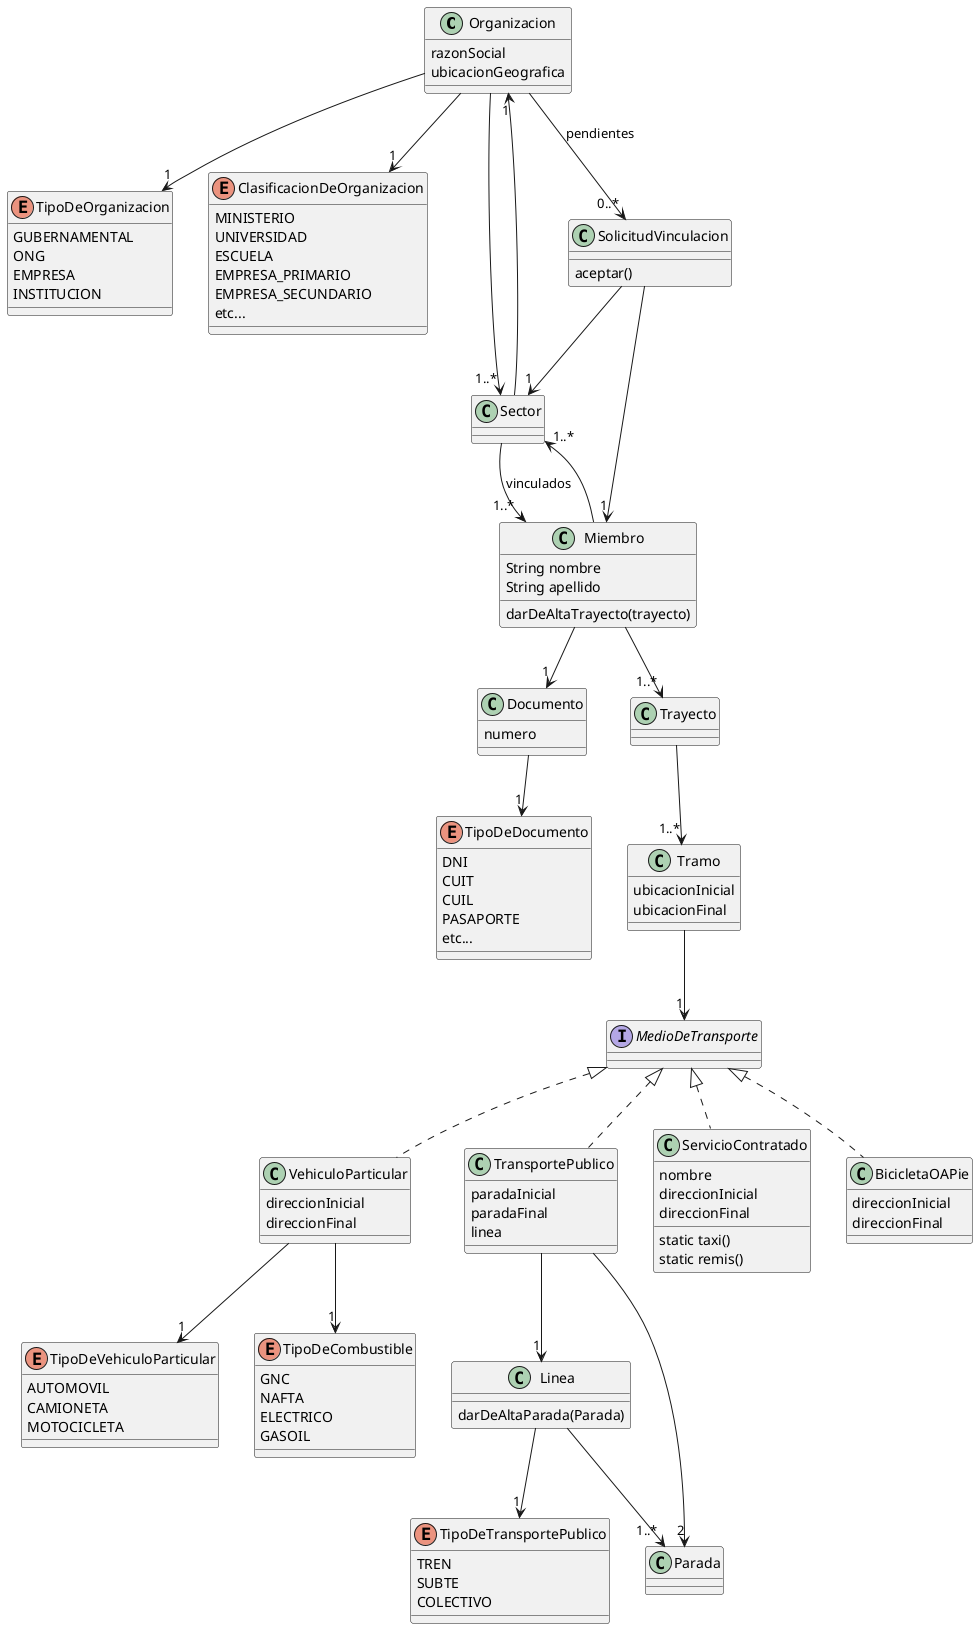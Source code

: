 @startuml diagrama-2
    
    class Organizacion {
        razonSocial
        ubicacionGeografica
    }

    enum TipoDeOrganizacion {
        GUBERNAMENTAL
        ONG
        EMPRESA
        INSTITUCION
    }

    enum ClasificacionDeOrganizacion {
        MINISTERIO
        UNIVERSIDAD
        ESCUELA
        EMPRESA_PRIMARIO
        EMPRESA_SECUNDARIO
        etc...
    }

    class Sector {
    }

    class Miembro {
        String nombre
        String apellido

        darDeAltaTrayecto(trayecto)
    }

    class SolicitudVinculacion{
        aceptar()
    }

    class Documento {
        numero
    }

    enum TipoDeDocumento {
        DNI
        CUIT
        CUIL
        PASAPORTE
        etc...
    }

    Documento --> "1" TipoDeDocumento

    class Trayecto {    
    }

    class Tramo {
        ubicacionInicial
        ubicacionFinal
    }

    interface MedioDeTransporte {
    }

    class VehiculoParticular {
        direccionInicial
        direccionFinal
    }

    enum TipoDeVehiculoParticular {
        AUTOMOVIL
        CAMIONETA
        MOTOCICLETA
    }

    enum TipoDeCombustible {
        GNC
        NAFTA
        ELECTRICO
        GASOIL
    }

    class TransportePublico {
        paradaInicial
        paradaFinal
        linea
    }

    enum TipoDeTransportePublico {
        TREN
        SUBTE
        COLECTIVO
    }

    class Linea {
        darDeAltaParada(Parada)
    }

    class Parada {
    }

    class ServicioContratado {
        nombre
        direccionInicial
        direccionFinal

        static taxi()
        static remis()
    }

    class BicicletaOAPie {
        direccionInicial
        direccionFinal
    }

    Organizacion --> "1" TipoDeOrganizacion
    Organizacion --> "1" ClasificacionDeOrganizacion
    Organizacion --> "1..*" Sector
    Organizacion --> "0..*" SolicitudVinculacion : pendientes

    Sector --> "1" Organizacion
    Sector --> "1..*" Miembro : vinculados

    Miembro --> "1..*" Sector
    Miembro --> "1" Documento
    Miembro --> "1..*" Trayecto

    SolicitudVinculacion --> "1" Sector
    SolicitudVinculacion --> "1" Miembro
    
    Trayecto --> "1..*" Tramo

    Tramo --> "1" MedioDeTransporte

    MedioDeTransporte <|.. VehiculoParticular
    MedioDeTransporte <|.. TransportePublico
    MedioDeTransporte <|.. ServicioContratado
    MedioDeTransporte <|.. BicicletaOAPie

    VehiculoParticular --> "1" TipoDeVehiculoParticular
    VehiculoParticular --> "1" TipoDeCombustible

    TransportePublico --> "2" Parada
    TransportePublico --> "1" Linea
    Linea --> "1" TipoDeTransportePublico 
    Linea --> "1..*" Parada

@enduml